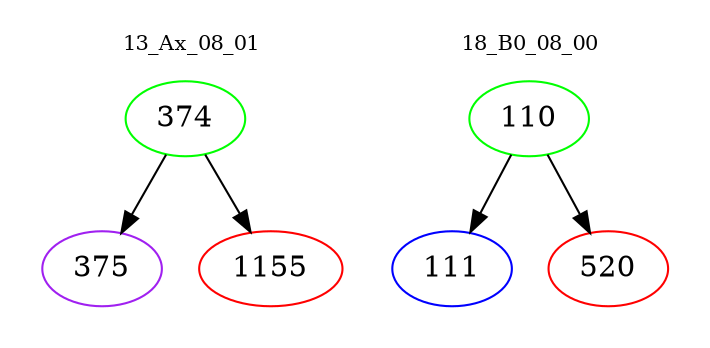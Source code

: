 digraph{
subgraph cluster_0 {
color = white
label = "13_Ax_08_01";
fontsize=10;
T0_374 [label="374", color="green"]
T0_374 -> T0_375 [color="black"]
T0_375 [label="375", color="purple"]
T0_374 -> T0_1155 [color="black"]
T0_1155 [label="1155", color="red"]
}
subgraph cluster_1 {
color = white
label = "18_B0_08_00";
fontsize=10;
T1_110 [label="110", color="green"]
T1_110 -> T1_111 [color="black"]
T1_111 [label="111", color="blue"]
T1_110 -> T1_520 [color="black"]
T1_520 [label="520", color="red"]
}
}
